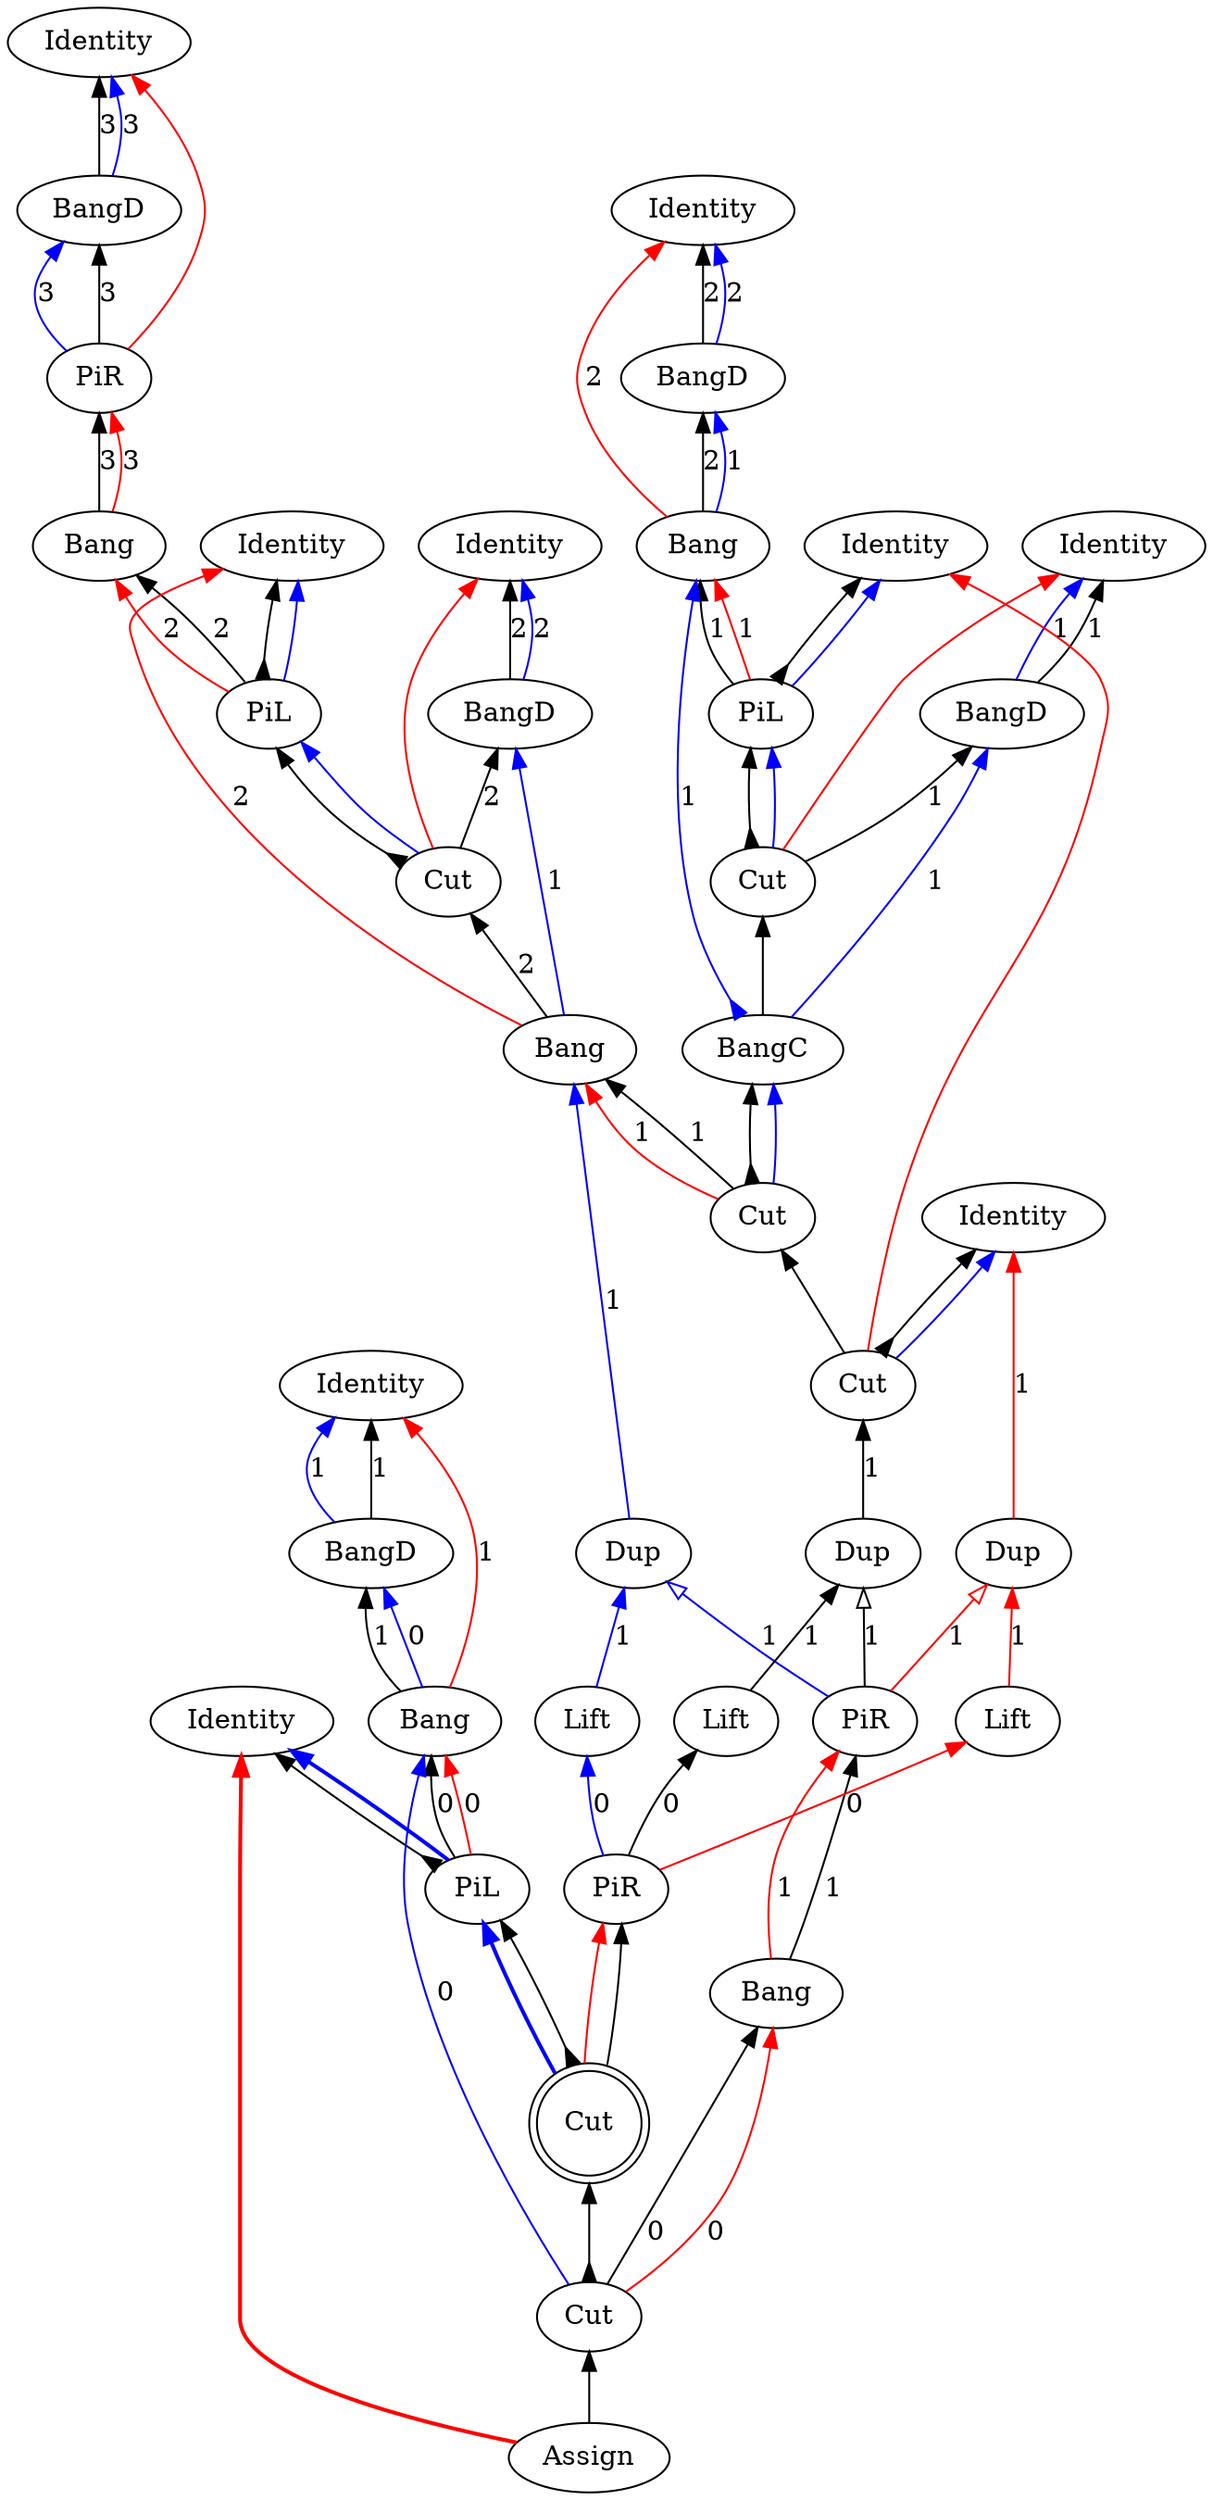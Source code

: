 digraph {
rankdir="BT"
"Identity0" [label="Identity"]
"BangD1" [label="BangD"]
"PiR2" [label="PiR"]
"Bang3" [label="Bang"]
"Identity4" [label="Identity"]
"PiL5" [label="PiL"]
"Identity6" [label="Identity"]
"BangD7" [label="BangD"]
"Cut8" [label="Cut"]
"Bang9" [label="Bang"]
"Identity10" [label="Identity"]
"Identity11" [label="Identity"]
"BangD12" [label="BangD"]
"Bang13" [label="Bang"]
"Identity14" [label="Identity"]
"PiL15" [label="PiL"]
"Identity16" [label="Identity"]
"BangD17" [label="BangD"]
"Cut18" [label="Cut"]
"BangC19" [label="BangC"]
"Identity20" [label="Identity"]
"BangD21" [label="BangD"]
"Bang22" [label="Bang"]
"Identity23" [label="Identity"]
"PiL24" [label="PiL"]
"Assign25" [label="Assign"]
"Cut26" [label="Cut"]
"Cut27" [label="Cut"]
"Bang28" [label="Bang"]
"Cut29" [label="Cut"]
"Cut30" [label="Cut",shape=doublecircle]
"PiR31" [label="PiR"]
"Dup32" [label="Dup"]
"Dup33" [label="Dup"]
"Dup34" [label="Dup"]
"PiR35" [label="PiR"]
"Lift36" [label="Lift"]
"Lift37" [label="Lift"]
"Lift38" [label="Lift"]
"Bang22" -> "BangD21"[color=black,weight=5,tooltip="c_bseq24",label="1",arrowhead=normal,arrowtail=none,dir=both]
"Bang13" -> "BangD12"[color=black,weight=5,tooltip="c_bseq58",label="2",arrowhead=normal,arrowtail=none,dir=both]
"Bang9" -> "Cut8"[color=black,weight=5,tooltip="c_bseq67",label="2",arrowhead=normal,arrowtail=none,dir=both]
"Bang3" -> "PiR2"[color=black,weight=5,tooltip="c_bseq79",label="3",arrowhead=normal,arrowtail=none,dir=both]
"Bang28" -> "PiR31"[color=black,weight=5,tooltip="c_bseq91",label="1",arrowhead=normal,arrowtail=none,dir=both]
"Cut18" -> "PiL15"[color=black,weight=5,tooltip="c_lseq46",arrowhead=normal,arrowtail=inv,dir=both]
"Cut8" -> "PiL5"[color=black,weight=5,tooltip="c_lseq68",arrowhead=normal,arrowtail=inv,dir=both]
"Cut18" -> "BangD17"[color=black,weight=5,tooltip="c_rseq47",label="1",arrowhead=normal,arrowtail=none,dir=both]
"Cut8" -> "BangD7"[color=black,weight=5,tooltip="c_rseq69",label="2",arrowhead=normal,arrowtail=none,dir=both]
"PiL24" -> "Bang22"[color=black,weight=5,tooltip="dseq20",label="0",arrowhead=normal,arrowtail=none,dir=both]
"PiL15" -> "Bang13"[color=black,weight=5,tooltip="dseq54",label="1",arrowhead=normal,arrowtail=none,dir=both]
"Cut26" -> "Bang9"[color=black,weight=5,tooltip="dseq63",label="1",arrowhead=normal,arrowtail=none,dir=both]
"PiL5" -> "Bang3"[color=black,weight=5,tooltip="dseq76",label="2",arrowhead=normal,arrowtail=none,dir=both]
"Cut29" -> "Bang28"[color=black,weight=5,tooltip="dseq93",label="0",arrowhead=normal,arrowtail=none,dir=both]
"Lift37" -> "Dup33"[color=blue,weight=2,tooltip="h101",label="1",arrowhead=normal,arrowtail=none,dir=both]
"PiR31" -> "Dup33"[color=blue,weight=2,tooltip="h105",label="1",arrowhead=onormal,arrowtail=none,dir=both]
"PiR35" -> "Lift37"[color=blue,weight=2,tooltip="h109",label="0",arrowhead=normal,arrowtail=none,dir=both]
"Dup33" -> "Bang9"[color=blue,weight=2,tooltip="h34",label="1",arrowhead=normal,arrowtail=none,dir=both]
"Bang9" -> "BangD7"[color=blue,weight=2,tooltip="hf65",label="1",arrowhead=normal,arrowtail=none,dir=both]
"BangD7" -> "Identity6"[color=blue,weight=2,tooltip="hret73",label="2",arrowhead=normal,arrowtail=none,dir=both]
"BangD7" -> "Identity6"[color=black,weight=5,tooltip="hseq72",label="2",arrowhead=normal,arrowtail=none,dir=both]
"PiR2" -> "BangD1"[color=blue,weight=2,tooltip="i81",label="3",arrowhead=normal,arrowtail=none,dir=both]
"PiL24" -> "Identity23"[color=black,weight=5,tooltip="idseq21",arrowhead=normal,arrowtail=inv,dir=both]
"PiL15" -> "Identity14"[color=black,weight=5,tooltip="idseq55",arrowhead=normal,arrowtail=inv,dir=both]
"Cut27" -> "Identity10"[color=black,weight=5,tooltip="idseq64",arrowhead=normal,arrowtail=inv,dir=both]
"PiL5" -> "Identity4"[color=black,weight=5,tooltip="idseq77",arrowhead=normal,arrowtail=inv,dir=both]
"BangD1" -> "Identity0"[color=blue,weight=2,tooltip="iret84",label="3",arrowhead=normal,arrowtail=none,dir=both]
"BangD1" -> "Identity0"[color=black,weight=5,tooltip="iseq83",label="3",arrowhead=normal,arrowtail=none,dir=both]
"PiL24" -> "Identity23"[color=blue,weight=2,tooltip="lret19",arrowhead=normal,arrowtail=none,penwidth=2,dir=both]
"PiL15" -> "Identity14"[color=blue,weight=2,tooltip="lret53",arrowhead=normal,arrowtail=none,dir=both]
"Cut27" -> "Identity10"[color=blue,weight=2,tooltip="lret62",arrowhead=normal,arrowtail=none,dir=both]
"PiL5" -> "Identity4"[color=blue,weight=2,tooltip="lret75",arrowhead=normal,arrowtail=none,dir=both]
"Cut30" -> "PiL24"[color=blue,weight=2,tooltip="lval14",arrowhead=normal,arrowtail=none,penwidth=2,dir=both]
"Cut18" -> "PiL15"[color=blue,weight=2,tooltip="lval48",arrowhead=normal,arrowtail=none,dir=both]
"Cut8" -> "PiL5"[color=blue,weight=2,tooltip="lval70",arrowhead=normal,arrowtail=none,dir=both]
"PiL24" -> "Bang22"[color=red,weight=2,tooltip="newrret18",label="0",arrowhead=normal,arrowtail=none,dir=both]
"PiL15" -> "Bang13"[color=red,weight=2,tooltip="newrret52",label="1",arrowhead=normal,arrowtail=none,dir=both]
"Cut26" -> "Bang9"[color=red,weight=2,tooltip="newrret61",label="1",arrowhead=normal,arrowtail=none,dir=both]
"PiL5" -> "Bang3"[color=red,weight=2,tooltip="newrret74",label="2",arrowhead=normal,arrowtail=none,dir=both]
"Cut29" -> "Bang28"[color=red,weight=2,tooltip="newrret94",label="0",arrowhead=normal,arrowtail=none,dir=both]
"Bang22" -> "Identity20"[color=red,weight=2,tooltip="newrretf23",label="1",arrowhead=normal,arrowtail=none,dir=both]
"Bang13" -> "Identity11"[color=red,weight=2,tooltip="newrretf57",label="2",arrowhead=normal,arrowtail=none,dir=both]
"Bang9" -> "Identity4"[color=red,weight=2,tooltip="newrretf66",label="2",arrowhead=normal,arrowtail=none,dir=both]
"Bang3" -> "PiR2"[color=red,weight=2,tooltip="newrretf78",label="3",arrowhead=normal,arrowtail=none,dir=both]
"Bang28" -> "PiR31"[color=red,weight=2,tooltip="newrretf92",label="1",arrowhead=normal,arrowtail=none,dir=both]
"Lift38" -> "Dup34"[color=red,weight=2,tooltip="ret102",label="1",arrowhead=normal,arrowtail=none,dir=both]
"PiR31" -> "Dup34"[color=red,weight=2,tooltip="ret106",label="1",arrowhead=onormal,arrowtail=none,dir=both]
"PiR35" -> "Lift38"[color=red,weight=2,tooltip="ret110",label="0",arrowhead=normal,arrowtail=none,dir=both]
"Dup34" -> "Identity10"[color=red,weight=2,tooltip="ret35",label="1",arrowhead=normal,arrowtail=none,dir=both]
"Cut27" -> "Identity14"[color=red,weight=2,tooltip="ret42",arrowhead=normal,arrowtail=none,dir=both]
"Assign25" -> "Identity23"[color=red,weight=2,tooltip="ret8",arrowhead=normal,arrowtail=none,penwidth=2,dir=both]
"PiR2" -> "Identity0"[color=red,weight=2,tooltip="ret82",arrowhead=normal,arrowtail=none,dir=both]
"Assign25" -> "Cut29"[color=black,weight=5,tooltip="retseq0",arrowhead=normal,arrowtail=none,dir=both]
"Cut18" -> "Identity16"[color=red,weight=2,tooltip="rval49",arrowhead=normal,arrowtail=none,dir=both]
"Cut8" -> "Identity6"[color=red,weight=2,tooltip="rval71",arrowhead=normal,arrowtail=none,dir=both]
"Lift36" -> "Dup32"[color=black,weight=5,tooltip="seq100",label="1",arrowhead=normal,arrowtail=none,dir=both]
"PiR31" -> "Dup32"[color=black,weight=5,tooltip="seq104",label="1",arrowhead=onormal,arrowtail=none,dir=both]
"PiR35" -> "Lift36"[color=black,weight=5,tooltip="seq108",label="0",arrowhead=normal,arrowtail=none,dir=both]
"Dup32" -> "Cut27"[color=black,weight=5,tooltip="seq33",label="1",arrowhead=normal,arrowtail=none,dir=both]
"Cut26" -> "BangC19"[color=black,weight=5,tooltip="seq40",arrowhead=normal,arrowtail=inv,dir=both]
"BangC19" -> "Cut18"[color=black,weight=5,tooltip="seq45",arrowhead=normal,arrowtail=none,dir=both]
"PiR2" -> "BangD1"[color=black,weight=5,tooltip="seq80",label="3",arrowhead=normal,arrowtail=none,dir=both]
"Cut29" -> "Cut30"[color=black,weight=5,tooltip="seqBC95",arrowhead=normal,arrowtail=inv,dir=both]
"Cut30" -> "PiR35"[color=red,weight=2,tooltip="seqDM97",arrowhead=normal,arrowtail=none,dir=both]
"Cut30" -> "PiR35"[color=black,weight=5,tooltip="seqDS96",arrowhead=normal,arrowtail=none,dir=both]
"Cut27" -> "Cut26"[color=black,weight=5,tooltip="seqP86",arrowhead=normal,arrowtail=none,dir=both]
"Cut29" -> "Bang22"[color=blue,weight=2,tooltip="xB10",label="0",arrowhead=normal,arrowtail=none,dir=both]
"Bang22" -> "BangD21"[color=blue,weight=2,tooltip="xBf22",label="0",arrowhead=normal,arrowtail=none,dir=both]
"BangD21" -> "Identity20"[color=blue,weight=2,tooltip="xret26",label="1",arrowhead=normal,arrowtail=none,dir=both]
"Cut30" -> "PiL24"[color=black,weight=5,tooltip="xseq16",arrowhead=normal,arrowtail=inv,dir=both]
"BangD21" -> "Identity20"[color=black,weight=5,tooltip="xseq25",label="1",arrowhead=normal,arrowtail=none,dir=both]
"Cut26" -> "BangC19"[color=blue,weight=2,tooltip="y41",arrowhead=normal,arrowtail=none,dir=both]
"BangC19" -> "BangD17"[color=blue,weight=2,tooltip="yA43",label="1",arrowhead=normal,arrowtail=none,dir=both]
"BangC19" -> "Bang13"[color=blue,weight=2,tooltip="yB44",label="1",arrowhead=normal,arrowtail=inv,dir=both]
"Bang13" -> "BangD12"[color=blue,weight=2,tooltip="yBf56",label="1",arrowhead=normal,arrowtail=none,dir=both]
"BangD17" -> "Identity16"[color=blue,weight=2,tooltip="yret51",label="1",arrowhead=normal,arrowtail=none,dir=both]
"BangD12" -> "Identity11"[color=blue,weight=2,tooltip="yret60",label="2",arrowhead=normal,arrowtail=none,dir=both]
"BangD17" -> "Identity16"[color=black,weight=5,tooltip="yseq50",label="1",arrowhead=normal,arrowtail=none,dir=both]
"BangD12" -> "Identity11"[color=black,weight=5,tooltip="yseq59",label="2",arrowhead=normal,arrowtail=none,dir=both]
}
